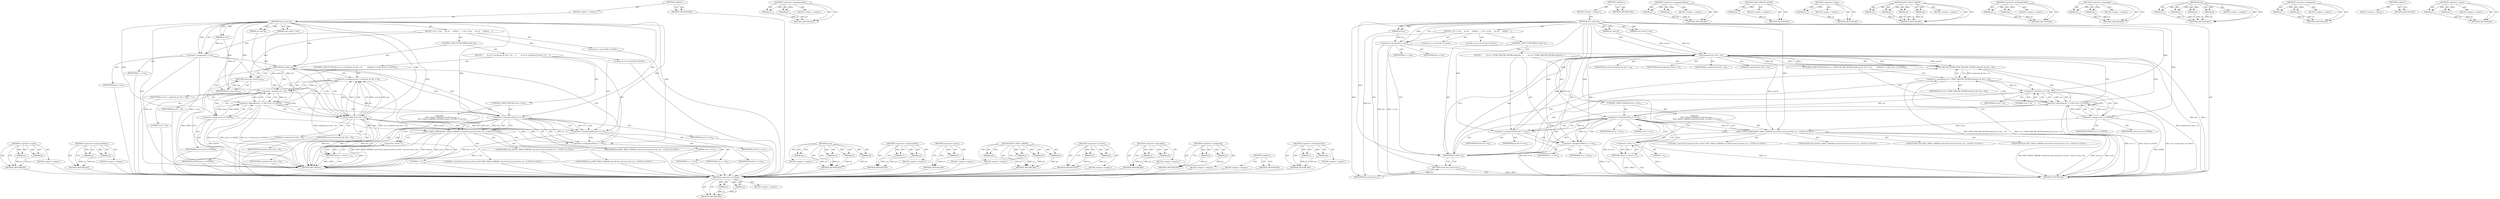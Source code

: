digraph "&lt;operator&gt;.equals" {
vulnerable_100 [label=<(METHOD,&lt;operator&gt;.equals)>];
vulnerable_101 [label=<(PARAM,p1)>];
vulnerable_102 [label=<(PARAM,p2)>];
vulnerable_103 [label=<(BLOCK,&lt;empty&gt;,&lt;empty&gt;)>];
vulnerable_104 [label=<(METHOD_RETURN,ANY)>];
vulnerable_126 [label=<(METHOD,&lt;operator&gt;.assignmentMinus)>];
vulnerable_127 [label=<(PARAM,p1)>];
vulnerable_128 [label=<(PARAM,p2)>];
vulnerable_129 [label=<(BLOCK,&lt;empty&gt;,&lt;empty&gt;)>];
vulnerable_130 [label=<(METHOD_RETURN,ANY)>];
vulnerable_6 [label=<(METHOD,&lt;global&gt;)<SUB>1</SUB>>];
vulnerable_7 [label=<(BLOCK,&lt;empty&gt;,&lt;empty&gt;)<SUB>1</SUB>>];
vulnerable_8 [label=<(METHOD,sock_send_all)<SUB>1</SUB>>];
vulnerable_9 [label=<(PARAM,int sock_fd)<SUB>1</SUB>>];
vulnerable_10 [label=<(PARAM,const uint8_t* buf)<SUB>1</SUB>>];
vulnerable_11 [label=<(PARAM,int len)<SUB>1</SUB>>];
vulnerable_12 [label=<(BLOCK,{
 int s = len;

     int ret;
     while(s)
  ...,{
 int s = len;

     int ret;
     while(s)
  ...)<SUB>2</SUB>>];
vulnerable_13 [label="<(LOCAL,int s: int)<SUB>3</SUB>>"];
vulnerable_14 [label=<(&lt;operator&gt;.assignment,s = len)<SUB>3</SUB>>];
vulnerable_15 [label=<(IDENTIFIER,s,s = len)<SUB>3</SUB>>];
vulnerable_16 [label=<(IDENTIFIER,len,s = len)<SUB>3</SUB>>];
vulnerable_17 [label="<(LOCAL,int ret: int)<SUB>5</SUB>>"];
vulnerable_18 [label=<(CONTROL_STRUCTURE,WHILE,while (s))<SUB>6</SUB>>];
vulnerable_19 [label=<(IDENTIFIER,s,while (s))<SUB>6</SUB>>];
vulnerable_20 [label=<(BLOCK,{
        do ret = send(sock_fd, buf, s, 0);
  ...,{
        do ret = send(sock_fd, buf, s, 0);
  ...)<SUB>7</SUB>>];
vulnerable_21 [label=<(CONTROL_STRUCTURE,DO,do ret = send(sock_fd, buf, s, 0);
         while(ret &lt; 0 &amp;&amp; errno == EINTR);)<SUB>8</SUB>>];
vulnerable_22 [label=<(&lt;operator&gt;.assignment,ret = send(sock_fd, buf, s, 0))<SUB>8</SUB>>];
vulnerable_23 [label=<(IDENTIFIER,ret,ret = send(sock_fd, buf, s, 0))<SUB>8</SUB>>];
vulnerable_24 [label=<(send,send(sock_fd, buf, s, 0))<SUB>8</SUB>>];
vulnerable_25 [label=<(IDENTIFIER,sock_fd,send(sock_fd, buf, s, 0))<SUB>8</SUB>>];
vulnerable_26 [label=<(IDENTIFIER,buf,send(sock_fd, buf, s, 0))<SUB>8</SUB>>];
vulnerable_27 [label=<(IDENTIFIER,s,send(sock_fd, buf, s, 0))<SUB>8</SUB>>];
vulnerable_28 [label=<(LITERAL,0,send(sock_fd, buf, s, 0))<SUB>8</SUB>>];
vulnerable_29 [label=<(&lt;operator&gt;.logicalAnd,ret &lt; 0 &amp;&amp; errno == EINTR)<SUB>9</SUB>>];
vulnerable_30 [label=<(&lt;operator&gt;.lessThan,ret &lt; 0)<SUB>9</SUB>>];
vulnerable_31 [label=<(IDENTIFIER,ret,ret &lt; 0)<SUB>9</SUB>>];
vulnerable_32 [label=<(LITERAL,0,ret &lt; 0)<SUB>9</SUB>>];
vulnerable_33 [label=<(&lt;operator&gt;.equals,errno == EINTR)<SUB>9</SUB>>];
vulnerable_34 [label=<(IDENTIFIER,errno,errno == EINTR)<SUB>9</SUB>>];
vulnerable_35 [label=<(IDENTIFIER,EINTR,errno == EINTR)<SUB>9</SUB>>];
vulnerable_36 [label=<(CONTROL_STRUCTURE,IF,if (ret &lt;= 0))<SUB>10</SUB>>];
vulnerable_37 [label=<(&lt;operator&gt;.lessEqualsThan,ret &lt;= 0)<SUB>10</SUB>>];
vulnerable_38 [label=<(IDENTIFIER,ret,ret &lt;= 0)<SUB>10</SUB>>];
vulnerable_39 [label=<(LITERAL,0,ret &lt;= 0)<SUB>10</SUB>>];
vulnerable_40 [label="<(BLOCK,{
            BTIF_TRACE_ERROR(&quot;sock fd:%d send...,{
            BTIF_TRACE_ERROR(&quot;sock fd:%d send...)<SUB>11</SUB>>"];
vulnerable_41 [label="<(BTIF_TRACE_ERROR,BTIF_TRACE_ERROR(&quot;sock fd:%d send errno:%d, ret...)<SUB>12</SUB>>"];
vulnerable_42 [label="<(LITERAL,&quot;sock fd:%d send errno:%d, ret:%d&quot;,BTIF_TRACE_ERROR(&quot;sock fd:%d send errno:%d, ret...)<SUB>12</SUB>>"];
vulnerable_43 [label="<(IDENTIFIER,sock_fd,BTIF_TRACE_ERROR(&quot;sock fd:%d send errno:%d, ret...)<SUB>12</SUB>>"];
vulnerable_44 [label="<(IDENTIFIER,errno,BTIF_TRACE_ERROR(&quot;sock fd:%d send errno:%d, ret...)<SUB>12</SUB>>"];
vulnerable_45 [label="<(IDENTIFIER,ret,BTIF_TRACE_ERROR(&quot;sock fd:%d send errno:%d, ret...)<SUB>12</SUB>>"];
vulnerable_46 [label=<(RETURN,return -1;,return -1;)<SUB>13</SUB>>];
vulnerable_47 [label=<(&lt;operator&gt;.minus,-1)<SUB>13</SUB>>];
vulnerable_48 [label=<(LITERAL,1,-1)<SUB>13</SUB>>];
vulnerable_49 [label=<(&lt;operator&gt;.assignmentPlus,buf += ret)<SUB>15</SUB>>];
vulnerable_50 [label=<(IDENTIFIER,buf,buf += ret)<SUB>15</SUB>>];
vulnerable_51 [label=<(IDENTIFIER,ret,buf += ret)<SUB>15</SUB>>];
vulnerable_52 [label=<(&lt;operator&gt;.assignmentMinus,s -= ret)<SUB>16</SUB>>];
vulnerable_53 [label=<(IDENTIFIER,s,s -= ret)<SUB>16</SUB>>];
vulnerable_54 [label=<(IDENTIFIER,ret,s -= ret)<SUB>16</SUB>>];
vulnerable_55 [label=<(RETURN,return len;,return len;)<SUB>18</SUB>>];
vulnerable_56 [label=<(IDENTIFIER,len,return len;)<SUB>18</SUB>>];
vulnerable_57 [label=<(METHOD_RETURN,int)<SUB>1</SUB>>];
vulnerable_59 [label=<(METHOD_RETURN,ANY)<SUB>1</SUB>>];
vulnerable_83 [label=<(METHOD,send)>];
vulnerable_84 [label=<(PARAM,p1)>];
vulnerable_85 [label=<(PARAM,p2)>];
vulnerable_86 [label=<(PARAM,p3)>];
vulnerable_87 [label=<(PARAM,p4)>];
vulnerable_88 [label=<(BLOCK,&lt;empty&gt;,&lt;empty&gt;)>];
vulnerable_89 [label=<(METHOD_RETURN,ANY)>];
vulnerable_121 [label=<(METHOD,&lt;operator&gt;.assignmentPlus)>];
vulnerable_122 [label=<(PARAM,p1)>];
vulnerable_123 [label=<(PARAM,p2)>];
vulnerable_124 [label=<(BLOCK,&lt;empty&gt;,&lt;empty&gt;)>];
vulnerable_125 [label=<(METHOD_RETURN,ANY)>];
vulnerable_117 [label=<(METHOD,&lt;operator&gt;.minus)>];
vulnerable_118 [label=<(PARAM,p1)>];
vulnerable_119 [label=<(BLOCK,&lt;empty&gt;,&lt;empty&gt;)>];
vulnerable_120 [label=<(METHOD_RETURN,ANY)>];
vulnerable_110 [label=<(METHOD,BTIF_TRACE_ERROR)>];
vulnerable_111 [label=<(PARAM,p1)>];
vulnerable_112 [label=<(PARAM,p2)>];
vulnerable_113 [label=<(PARAM,p3)>];
vulnerable_114 [label=<(PARAM,p4)>];
vulnerable_115 [label=<(BLOCK,&lt;empty&gt;,&lt;empty&gt;)>];
vulnerable_116 [label=<(METHOD_RETURN,ANY)>];
vulnerable_95 [label=<(METHOD,&lt;operator&gt;.lessThan)>];
vulnerable_96 [label=<(PARAM,p1)>];
vulnerable_97 [label=<(PARAM,p2)>];
vulnerable_98 [label=<(BLOCK,&lt;empty&gt;,&lt;empty&gt;)>];
vulnerable_99 [label=<(METHOD_RETURN,ANY)>];
vulnerable_90 [label=<(METHOD,&lt;operator&gt;.logicalAnd)>];
vulnerable_91 [label=<(PARAM,p1)>];
vulnerable_92 [label=<(PARAM,p2)>];
vulnerable_93 [label=<(BLOCK,&lt;empty&gt;,&lt;empty&gt;)>];
vulnerable_94 [label=<(METHOD_RETURN,ANY)>];
vulnerable_78 [label=<(METHOD,&lt;operator&gt;.assignment)>];
vulnerable_79 [label=<(PARAM,p1)>];
vulnerable_80 [label=<(PARAM,p2)>];
vulnerable_81 [label=<(BLOCK,&lt;empty&gt;,&lt;empty&gt;)>];
vulnerable_82 [label=<(METHOD_RETURN,ANY)>];
vulnerable_72 [label=<(METHOD,&lt;global&gt;)<SUB>1</SUB>>];
vulnerable_73 [label=<(BLOCK,&lt;empty&gt;,&lt;empty&gt;)>];
vulnerable_74 [label=<(METHOD_RETURN,ANY)>];
vulnerable_105 [label=<(METHOD,&lt;operator&gt;.lessEqualsThan)>];
vulnerable_106 [label=<(PARAM,p1)>];
vulnerable_107 [label=<(PARAM,p2)>];
vulnerable_108 [label=<(BLOCK,&lt;empty&gt;,&lt;empty&gt;)>];
vulnerable_109 [label=<(METHOD_RETURN,ANY)>];
fixed_100 [label=<(METHOD,&lt;operator&gt;.lessThan)>];
fixed_101 [label=<(PARAM,p1)>];
fixed_102 [label=<(PARAM,p2)>];
fixed_103 [label=<(BLOCK,&lt;empty&gt;,&lt;empty&gt;)>];
fixed_104 [label=<(METHOD_RETURN,ANY)>];
fixed_126 [label=<(METHOD,&lt;operator&gt;.assignmentPlus)>];
fixed_127 [label=<(PARAM,p1)>];
fixed_128 [label=<(PARAM,p2)>];
fixed_129 [label=<(BLOCK,&lt;empty&gt;,&lt;empty&gt;)>];
fixed_130 [label=<(METHOD_RETURN,ANY)>];
fixed_6 [label=<(METHOD,&lt;global&gt;)<SUB>1</SUB>>];
fixed_7 [label=<(BLOCK,&lt;empty&gt;,&lt;empty&gt;)<SUB>1</SUB>>];
fixed_8 [label=<(METHOD,sock_send_all)<SUB>1</SUB>>];
fixed_9 [label=<(PARAM,int sock_fd)<SUB>1</SUB>>];
fixed_10 [label=<(PARAM,const uint8_t* buf)<SUB>1</SUB>>];
fixed_11 [label=<(PARAM,int len)<SUB>1</SUB>>];
fixed_12 [label=<(BLOCK,{
 int s = len;

     int ret;
     while(s)
  ...,{
 int s = len;

     int ret;
     while(s)
  ...)<SUB>2</SUB>>];
fixed_13 [label="<(LOCAL,int s: int)<SUB>3</SUB>>"];
fixed_14 [label=<(&lt;operator&gt;.assignment,s = len)<SUB>3</SUB>>];
fixed_15 [label=<(IDENTIFIER,s,s = len)<SUB>3</SUB>>];
fixed_16 [label=<(IDENTIFIER,len,s = len)<SUB>3</SUB>>];
fixed_17 [label="<(LOCAL,int ret: int)<SUB>5</SUB>>"];
fixed_18 [label=<(CONTROL_STRUCTURE,WHILE,while (s))<SUB>6</SUB>>];
fixed_19 [label=<(IDENTIFIER,s,while (s))<SUB>6</SUB>>];
fixed_20 [label=<(BLOCK,{
        do ret = TEMP_FAILURE_RETRY(send(sock...,{
        do ret = TEMP_FAILURE_RETRY(send(sock...)<SUB>7</SUB>>];
fixed_21 [label=<(CONTROL_STRUCTURE,DO,do ret = TEMP_FAILURE_RETRY(send(sock_fd, buf, s, 0));
         while(ret &lt; 0 &amp;&amp; errno == EINTR);)<SUB>8</SUB>>];
fixed_22 [label=<(&lt;operator&gt;.assignment,ret = TEMP_FAILURE_RETRY(send(sock_fd, buf, s, 0)))<SUB>8</SUB>>];
fixed_23 [label=<(IDENTIFIER,ret,ret = TEMP_FAILURE_RETRY(send(sock_fd, buf, s, 0)))<SUB>8</SUB>>];
fixed_24 [label=<(TEMP_FAILURE_RETRY,TEMP_FAILURE_RETRY(send(sock_fd, buf, s, 0)))<SUB>8</SUB>>];
fixed_25 [label=<(send,send(sock_fd, buf, s, 0))<SUB>8</SUB>>];
fixed_26 [label=<(IDENTIFIER,sock_fd,send(sock_fd, buf, s, 0))<SUB>8</SUB>>];
fixed_27 [label=<(IDENTIFIER,buf,send(sock_fd, buf, s, 0))<SUB>8</SUB>>];
fixed_28 [label=<(IDENTIFIER,s,send(sock_fd, buf, s, 0))<SUB>8</SUB>>];
fixed_29 [label=<(LITERAL,0,send(sock_fd, buf, s, 0))<SUB>8</SUB>>];
fixed_30 [label=<(&lt;operator&gt;.logicalAnd,ret &lt; 0 &amp;&amp; errno == EINTR)<SUB>9</SUB>>];
fixed_31 [label=<(&lt;operator&gt;.lessThan,ret &lt; 0)<SUB>9</SUB>>];
fixed_32 [label=<(IDENTIFIER,ret,ret &lt; 0)<SUB>9</SUB>>];
fixed_33 [label=<(LITERAL,0,ret &lt; 0)<SUB>9</SUB>>];
fixed_34 [label=<(&lt;operator&gt;.equals,errno == EINTR)<SUB>9</SUB>>];
fixed_35 [label=<(IDENTIFIER,errno,errno == EINTR)<SUB>9</SUB>>];
fixed_36 [label=<(IDENTIFIER,EINTR,errno == EINTR)<SUB>9</SUB>>];
fixed_37 [label=<(CONTROL_STRUCTURE,IF,if (ret &lt;= 0))<SUB>10</SUB>>];
fixed_38 [label=<(&lt;operator&gt;.lessEqualsThan,ret &lt;= 0)<SUB>10</SUB>>];
fixed_39 [label=<(IDENTIFIER,ret,ret &lt;= 0)<SUB>10</SUB>>];
fixed_40 [label=<(LITERAL,0,ret &lt;= 0)<SUB>10</SUB>>];
fixed_41 [label="<(BLOCK,{
            BTIF_TRACE_ERROR(&quot;sock fd:%d send...,{
            BTIF_TRACE_ERROR(&quot;sock fd:%d send...)<SUB>11</SUB>>"];
fixed_42 [label="<(BTIF_TRACE_ERROR,BTIF_TRACE_ERROR(&quot;sock fd:%d send errno:%d, ret...)<SUB>12</SUB>>"];
fixed_43 [label="<(LITERAL,&quot;sock fd:%d send errno:%d, ret:%d&quot;,BTIF_TRACE_ERROR(&quot;sock fd:%d send errno:%d, ret...)<SUB>12</SUB>>"];
fixed_44 [label="<(IDENTIFIER,sock_fd,BTIF_TRACE_ERROR(&quot;sock fd:%d send errno:%d, ret...)<SUB>12</SUB>>"];
fixed_45 [label="<(IDENTIFIER,errno,BTIF_TRACE_ERROR(&quot;sock fd:%d send errno:%d, ret...)<SUB>12</SUB>>"];
fixed_46 [label="<(IDENTIFIER,ret,BTIF_TRACE_ERROR(&quot;sock fd:%d send errno:%d, ret...)<SUB>12</SUB>>"];
fixed_47 [label=<(RETURN,return -1;,return -1;)<SUB>13</SUB>>];
fixed_48 [label=<(&lt;operator&gt;.minus,-1)<SUB>13</SUB>>];
fixed_49 [label=<(LITERAL,1,-1)<SUB>13</SUB>>];
fixed_50 [label=<(&lt;operator&gt;.assignmentPlus,buf += ret)<SUB>15</SUB>>];
fixed_51 [label=<(IDENTIFIER,buf,buf += ret)<SUB>15</SUB>>];
fixed_52 [label=<(IDENTIFIER,ret,buf += ret)<SUB>15</SUB>>];
fixed_53 [label=<(&lt;operator&gt;.assignmentMinus,s -= ret)<SUB>16</SUB>>];
fixed_54 [label=<(IDENTIFIER,s,s -= ret)<SUB>16</SUB>>];
fixed_55 [label=<(IDENTIFIER,ret,s -= ret)<SUB>16</SUB>>];
fixed_56 [label=<(RETURN,return len;,return len;)<SUB>18</SUB>>];
fixed_57 [label=<(IDENTIFIER,len,return len;)<SUB>18</SUB>>];
fixed_58 [label=<(METHOD_RETURN,int)<SUB>1</SUB>>];
fixed_60 [label=<(METHOD_RETURN,ANY)<SUB>1</SUB>>];
fixed_131 [label=<(METHOD,&lt;operator&gt;.assignmentMinus)>];
fixed_132 [label=<(PARAM,p1)>];
fixed_133 [label=<(PARAM,p2)>];
fixed_134 [label=<(BLOCK,&lt;empty&gt;,&lt;empty&gt;)>];
fixed_135 [label=<(METHOD_RETURN,ANY)>];
fixed_84 [label=<(METHOD,TEMP_FAILURE_RETRY)>];
fixed_85 [label=<(PARAM,p1)>];
fixed_86 [label=<(BLOCK,&lt;empty&gt;,&lt;empty&gt;)>];
fixed_87 [label=<(METHOD_RETURN,ANY)>];
fixed_122 [label=<(METHOD,&lt;operator&gt;.minus)>];
fixed_123 [label=<(PARAM,p1)>];
fixed_124 [label=<(BLOCK,&lt;empty&gt;,&lt;empty&gt;)>];
fixed_125 [label=<(METHOD_RETURN,ANY)>];
fixed_115 [label=<(METHOD,BTIF_TRACE_ERROR)>];
fixed_116 [label=<(PARAM,p1)>];
fixed_117 [label=<(PARAM,p2)>];
fixed_118 [label=<(PARAM,p3)>];
fixed_119 [label=<(PARAM,p4)>];
fixed_120 [label=<(BLOCK,&lt;empty&gt;,&lt;empty&gt;)>];
fixed_121 [label=<(METHOD_RETURN,ANY)>];
fixed_110 [label=<(METHOD,&lt;operator&gt;.lessEqualsThan)>];
fixed_111 [label=<(PARAM,p1)>];
fixed_112 [label=<(PARAM,p2)>];
fixed_113 [label=<(BLOCK,&lt;empty&gt;,&lt;empty&gt;)>];
fixed_114 [label=<(METHOD_RETURN,ANY)>];
fixed_95 [label=<(METHOD,&lt;operator&gt;.logicalAnd)>];
fixed_96 [label=<(PARAM,p1)>];
fixed_97 [label=<(PARAM,p2)>];
fixed_98 [label=<(BLOCK,&lt;empty&gt;,&lt;empty&gt;)>];
fixed_99 [label=<(METHOD_RETURN,ANY)>];
fixed_88 [label=<(METHOD,send)>];
fixed_89 [label=<(PARAM,p1)>];
fixed_90 [label=<(PARAM,p2)>];
fixed_91 [label=<(PARAM,p3)>];
fixed_92 [label=<(PARAM,p4)>];
fixed_93 [label=<(BLOCK,&lt;empty&gt;,&lt;empty&gt;)>];
fixed_94 [label=<(METHOD_RETURN,ANY)>];
fixed_79 [label=<(METHOD,&lt;operator&gt;.assignment)>];
fixed_80 [label=<(PARAM,p1)>];
fixed_81 [label=<(PARAM,p2)>];
fixed_82 [label=<(BLOCK,&lt;empty&gt;,&lt;empty&gt;)>];
fixed_83 [label=<(METHOD_RETURN,ANY)>];
fixed_73 [label=<(METHOD,&lt;global&gt;)<SUB>1</SUB>>];
fixed_74 [label=<(BLOCK,&lt;empty&gt;,&lt;empty&gt;)>];
fixed_75 [label=<(METHOD_RETURN,ANY)>];
fixed_105 [label=<(METHOD,&lt;operator&gt;.equals)>];
fixed_106 [label=<(PARAM,p1)>];
fixed_107 [label=<(PARAM,p2)>];
fixed_108 [label=<(BLOCK,&lt;empty&gt;,&lt;empty&gt;)>];
fixed_109 [label=<(METHOD_RETURN,ANY)>];
vulnerable_100 -> vulnerable_101  [key=0, label="AST: "];
vulnerable_100 -> vulnerable_101  [key=1, label="DDG: "];
vulnerable_100 -> vulnerable_103  [key=0, label="AST: "];
vulnerable_100 -> vulnerable_102  [key=0, label="AST: "];
vulnerable_100 -> vulnerable_102  [key=1, label="DDG: "];
vulnerable_100 -> vulnerable_104  [key=0, label="AST: "];
vulnerable_100 -> vulnerable_104  [key=1, label="CFG: "];
vulnerable_101 -> vulnerable_104  [key=0, label="DDG: p1"];
vulnerable_102 -> vulnerable_104  [key=0, label="DDG: p2"];
vulnerable_103 -> fixed_100  [key=0];
vulnerable_104 -> fixed_100  [key=0];
vulnerable_126 -> vulnerable_127  [key=0, label="AST: "];
vulnerable_126 -> vulnerable_127  [key=1, label="DDG: "];
vulnerable_126 -> vulnerable_129  [key=0, label="AST: "];
vulnerable_126 -> vulnerable_128  [key=0, label="AST: "];
vulnerable_126 -> vulnerable_128  [key=1, label="DDG: "];
vulnerable_126 -> vulnerable_130  [key=0, label="AST: "];
vulnerable_126 -> vulnerable_130  [key=1, label="CFG: "];
vulnerable_127 -> vulnerable_130  [key=0, label="DDG: p1"];
vulnerable_128 -> vulnerable_130  [key=0, label="DDG: p2"];
vulnerable_129 -> fixed_100  [key=0];
vulnerable_130 -> fixed_100  [key=0];
vulnerable_6 -> vulnerable_7  [key=0, label="AST: "];
vulnerable_6 -> vulnerable_59  [key=0, label="AST: "];
vulnerable_6 -> vulnerable_59  [key=1, label="CFG: "];
vulnerable_7 -> vulnerable_8  [key=0, label="AST: "];
vulnerable_8 -> vulnerable_9  [key=0, label="AST: "];
vulnerable_8 -> vulnerable_9  [key=1, label="DDG: "];
vulnerable_8 -> vulnerable_10  [key=0, label="AST: "];
vulnerable_8 -> vulnerable_10  [key=1, label="DDG: "];
vulnerable_8 -> vulnerable_11  [key=0, label="AST: "];
vulnerable_8 -> vulnerable_11  [key=1, label="DDG: "];
vulnerable_8 -> vulnerable_12  [key=0, label="AST: "];
vulnerable_8 -> vulnerable_57  [key=0, label="AST: "];
vulnerable_8 -> vulnerable_14  [key=0, label="CFG: "];
vulnerable_8 -> vulnerable_14  [key=1, label="DDG: "];
vulnerable_8 -> vulnerable_19  [key=0, label="DDG: "];
vulnerable_8 -> vulnerable_56  [key=0, label="DDG: "];
vulnerable_8 -> vulnerable_49  [key=0, label="DDG: "];
vulnerable_8 -> vulnerable_52  [key=0, label="DDG: "];
vulnerable_8 -> vulnerable_37  [key=0, label="DDG: "];
vulnerable_8 -> vulnerable_24  [key=0, label="DDG: "];
vulnerable_8 -> vulnerable_30  [key=0, label="DDG: "];
vulnerable_8 -> vulnerable_33  [key=0, label="DDG: "];
vulnerable_8 -> vulnerable_41  [key=0, label="DDG: "];
vulnerable_8 -> vulnerable_47  [key=0, label="DDG: "];
vulnerable_9 -> vulnerable_24  [key=0, label="DDG: sock_fd"];
vulnerable_10 -> vulnerable_24  [key=0, label="DDG: buf"];
vulnerable_11 -> vulnerable_14  [key=0, label="DDG: len"];
vulnerable_11 -> vulnerable_56  [key=0, label="DDG: len"];
vulnerable_12 -> vulnerable_13  [key=0, label="AST: "];
vulnerable_12 -> vulnerable_14  [key=0, label="AST: "];
vulnerable_12 -> vulnerable_17  [key=0, label="AST: "];
vulnerable_12 -> vulnerable_18  [key=0, label="AST: "];
vulnerable_12 -> vulnerable_55  [key=0, label="AST: "];
vulnerable_13 -> fixed_100  [key=0];
vulnerable_14 -> vulnerable_15  [key=0, label="AST: "];
vulnerable_14 -> vulnerable_16  [key=0, label="AST: "];
vulnerable_14 -> vulnerable_19  [key=0, label="CFG: "];
vulnerable_14 -> vulnerable_57  [key=0, label="DDG: len"];
vulnerable_14 -> vulnerable_57  [key=1, label="DDG: s = len"];
vulnerable_14 -> vulnerable_24  [key=0, label="DDG: s"];
vulnerable_15 -> fixed_100  [key=0];
vulnerable_16 -> fixed_100  [key=0];
vulnerable_17 -> fixed_100  [key=0];
vulnerable_18 -> vulnerable_19  [key=0, label="AST: "];
vulnerable_18 -> vulnerable_20  [key=0, label="AST: "];
vulnerable_19 -> vulnerable_24  [key=0, label="CFG: "];
vulnerable_19 -> vulnerable_24  [key=1, label="CDG: "];
vulnerable_19 -> vulnerable_55  [key=0, label="CFG: "];
vulnerable_19 -> vulnerable_55  [key=1, label="CDG: "];
vulnerable_19 -> vulnerable_30  [key=0, label="CDG: "];
vulnerable_19 -> vulnerable_37  [key=0, label="CDG: "];
vulnerable_19 -> vulnerable_22  [key=0, label="CDG: "];
vulnerable_19 -> vulnerable_29  [key=0, label="CDG: "];
vulnerable_20 -> vulnerable_21  [key=0, label="AST: "];
vulnerable_20 -> vulnerable_36  [key=0, label="AST: "];
vulnerable_20 -> vulnerable_49  [key=0, label="AST: "];
vulnerable_20 -> vulnerable_52  [key=0, label="AST: "];
vulnerable_21 -> vulnerable_22  [key=0, label="AST: "];
vulnerable_21 -> vulnerable_29  [key=0, label="AST: "];
vulnerable_22 -> vulnerable_23  [key=0, label="AST: "];
vulnerable_22 -> vulnerable_24  [key=0, label="AST: "];
vulnerable_22 -> vulnerable_30  [key=0, label="CFG: "];
vulnerable_22 -> vulnerable_30  [key=1, label="DDG: ret"];
vulnerable_22 -> vulnerable_57  [key=0, label="DDG: send(sock_fd, buf, s, 0)"];
vulnerable_22 -> vulnerable_57  [key=1, label="DDG: ret = send(sock_fd, buf, s, 0)"];
vulnerable_23 -> fixed_100  [key=0];
vulnerable_24 -> vulnerable_25  [key=0, label="AST: "];
vulnerable_24 -> vulnerable_26  [key=0, label="AST: "];
vulnerable_24 -> vulnerable_27  [key=0, label="AST: "];
vulnerable_24 -> vulnerable_28  [key=0, label="AST: "];
vulnerable_24 -> vulnerable_22  [key=0, label="CFG: "];
vulnerable_24 -> vulnerable_22  [key=1, label="DDG: sock_fd"];
vulnerable_24 -> vulnerable_22  [key=2, label="DDG: buf"];
vulnerable_24 -> vulnerable_22  [key=3, label="DDG: s"];
vulnerable_24 -> vulnerable_22  [key=4, label="DDG: 0"];
vulnerable_24 -> vulnerable_57  [key=0, label="DDG: buf"];
vulnerable_24 -> vulnerable_57  [key=1, label="DDG: s"];
vulnerable_24 -> vulnerable_49  [key=0, label="DDG: buf"];
vulnerable_24 -> vulnerable_52  [key=0, label="DDG: s"];
vulnerable_24 -> vulnerable_41  [key=0, label="DDG: sock_fd"];
vulnerable_25 -> fixed_100  [key=0];
vulnerable_26 -> fixed_100  [key=0];
vulnerable_27 -> fixed_100  [key=0];
vulnerable_28 -> fixed_100  [key=0];
vulnerable_29 -> vulnerable_30  [key=0, label="AST: "];
vulnerable_29 -> vulnerable_30  [key=1, label="CDG: "];
vulnerable_29 -> vulnerable_33  [key=0, label="AST: "];
vulnerable_29 -> vulnerable_24  [key=0, label="CFG: "];
vulnerable_29 -> vulnerable_24  [key=1, label="CDG: "];
vulnerable_29 -> vulnerable_37  [key=0, label="CFG: "];
vulnerable_29 -> vulnerable_57  [key=0, label="DDG: ret &lt; 0"];
vulnerable_29 -> vulnerable_57  [key=1, label="DDG: errno == EINTR"];
vulnerable_29 -> vulnerable_57  [key=2, label="DDG: ret &lt; 0 &amp;&amp; errno == EINTR"];
vulnerable_29 -> vulnerable_22  [key=0, label="CDG: "];
vulnerable_29 -> vulnerable_29  [key=0, label="CDG: "];
vulnerable_30 -> vulnerable_31  [key=0, label="AST: "];
vulnerable_30 -> vulnerable_32  [key=0, label="AST: "];
vulnerable_30 -> vulnerable_29  [key=0, label="CFG: "];
vulnerable_30 -> vulnerable_29  [key=1, label="DDG: ret"];
vulnerable_30 -> vulnerable_29  [key=2, label="DDG: 0"];
vulnerable_30 -> vulnerable_33  [key=0, label="CFG: "];
vulnerable_30 -> vulnerable_33  [key=1, label="CDG: "];
vulnerable_30 -> vulnerable_37  [key=0, label="DDG: ret"];
vulnerable_31 -> fixed_100  [key=0];
vulnerable_32 -> fixed_100  [key=0];
vulnerable_33 -> vulnerable_34  [key=0, label="AST: "];
vulnerable_33 -> vulnerable_35  [key=0, label="AST: "];
vulnerable_33 -> vulnerable_29  [key=0, label="CFG: "];
vulnerable_33 -> vulnerable_29  [key=1, label="DDG: errno"];
vulnerable_33 -> vulnerable_29  [key=2, label="DDG: EINTR"];
vulnerable_33 -> vulnerable_57  [key=0, label="DDG: EINTR"];
vulnerable_33 -> vulnerable_41  [key=0, label="DDG: errno"];
vulnerable_34 -> fixed_100  [key=0];
vulnerable_35 -> fixed_100  [key=0];
vulnerable_36 -> vulnerable_37  [key=0, label="AST: "];
vulnerable_36 -> vulnerable_40  [key=0, label="AST: "];
vulnerable_37 -> vulnerable_38  [key=0, label="AST: "];
vulnerable_37 -> vulnerable_39  [key=0, label="AST: "];
vulnerable_37 -> vulnerable_41  [key=0, label="CFG: "];
vulnerable_37 -> vulnerable_41  [key=1, label="DDG: ret"];
vulnerable_37 -> vulnerable_41  [key=2, label="CDG: "];
vulnerable_37 -> vulnerable_49  [key=0, label="CFG: "];
vulnerable_37 -> vulnerable_49  [key=1, label="DDG: ret"];
vulnerable_37 -> vulnerable_49  [key=2, label="CDG: "];
vulnerable_37 -> vulnerable_57  [key=0, label="DDG: ret &lt;= 0"];
vulnerable_37 -> vulnerable_52  [key=0, label="DDG: ret"];
vulnerable_37 -> vulnerable_52  [key=1, label="CDG: "];
vulnerable_37 -> vulnerable_47  [key=0, label="CDG: "];
vulnerable_37 -> vulnerable_19  [key=0, label="CDG: "];
vulnerable_37 -> vulnerable_46  [key=0, label="CDG: "];
vulnerable_38 -> fixed_100  [key=0];
vulnerable_39 -> fixed_100  [key=0];
vulnerable_40 -> vulnerable_41  [key=0, label="AST: "];
vulnerable_40 -> vulnerable_46  [key=0, label="AST: "];
vulnerable_41 -> vulnerable_42  [key=0, label="AST: "];
vulnerable_41 -> vulnerable_43  [key=0, label="AST: "];
vulnerable_41 -> vulnerable_44  [key=0, label="AST: "];
vulnerable_41 -> vulnerable_45  [key=0, label="AST: "];
vulnerable_41 -> vulnerable_47  [key=0, label="CFG: "];
vulnerable_41 -> vulnerable_57  [key=0, label="DDG: sock_fd"];
vulnerable_41 -> vulnerable_57  [key=1, label="DDG: errno"];
vulnerable_41 -> vulnerable_57  [key=2, label="DDG: ret"];
vulnerable_41 -> vulnerable_57  [key=3, label="DDG: BTIF_TRACE_ERROR(&quot;sock fd:%d send errno:%d, ret:%d&quot;, sock_fd, errno, ret)"];
vulnerable_42 -> fixed_100  [key=0];
vulnerable_43 -> fixed_100  [key=0];
vulnerable_44 -> fixed_100  [key=0];
vulnerable_45 -> fixed_100  [key=0];
vulnerable_46 -> vulnerable_47  [key=0, label="AST: "];
vulnerable_46 -> vulnerable_57  [key=0, label="CFG: "];
vulnerable_46 -> vulnerable_57  [key=1, label="DDG: &lt;RET&gt;"];
vulnerable_47 -> vulnerable_48  [key=0, label="AST: "];
vulnerable_47 -> vulnerable_46  [key=0, label="CFG: "];
vulnerable_47 -> vulnerable_46  [key=1, label="DDG: -1"];
vulnerable_47 -> vulnerable_57  [key=0, label="DDG: -1"];
vulnerable_48 -> fixed_100  [key=0];
vulnerable_49 -> vulnerable_50  [key=0, label="AST: "];
vulnerable_49 -> vulnerable_51  [key=0, label="AST: "];
vulnerable_49 -> vulnerable_52  [key=0, label="CFG: "];
vulnerable_49 -> vulnerable_57  [key=0, label="DDG: buf += ret"];
vulnerable_49 -> vulnerable_24  [key=0, label="DDG: buf"];
vulnerable_50 -> fixed_100  [key=0];
vulnerable_51 -> fixed_100  [key=0];
vulnerable_52 -> vulnerable_53  [key=0, label="AST: "];
vulnerable_52 -> vulnerable_54  [key=0, label="AST: "];
vulnerable_52 -> vulnerable_19  [key=0, label="CFG: "];
vulnerable_52 -> vulnerable_57  [key=0, label="DDG: s -= ret"];
vulnerable_52 -> vulnerable_24  [key=0, label="DDG: s"];
vulnerable_53 -> fixed_100  [key=0];
vulnerable_54 -> fixed_100  [key=0];
vulnerable_55 -> vulnerable_56  [key=0, label="AST: "];
vulnerable_55 -> vulnerable_57  [key=0, label="CFG: "];
vulnerable_55 -> vulnerable_57  [key=1, label="DDG: &lt;RET&gt;"];
vulnerable_56 -> vulnerable_55  [key=0, label="DDG: len"];
vulnerable_57 -> fixed_100  [key=0];
vulnerable_59 -> fixed_100  [key=0];
vulnerable_83 -> vulnerable_84  [key=0, label="AST: "];
vulnerable_83 -> vulnerable_84  [key=1, label="DDG: "];
vulnerable_83 -> vulnerable_88  [key=0, label="AST: "];
vulnerable_83 -> vulnerable_85  [key=0, label="AST: "];
vulnerable_83 -> vulnerable_85  [key=1, label="DDG: "];
vulnerable_83 -> vulnerable_89  [key=0, label="AST: "];
vulnerable_83 -> vulnerable_89  [key=1, label="CFG: "];
vulnerable_83 -> vulnerable_86  [key=0, label="AST: "];
vulnerable_83 -> vulnerable_86  [key=1, label="DDG: "];
vulnerable_83 -> vulnerable_87  [key=0, label="AST: "];
vulnerable_83 -> vulnerable_87  [key=1, label="DDG: "];
vulnerable_84 -> vulnerable_89  [key=0, label="DDG: p1"];
vulnerable_85 -> vulnerable_89  [key=0, label="DDG: p2"];
vulnerable_86 -> vulnerable_89  [key=0, label="DDG: p3"];
vulnerable_87 -> vulnerable_89  [key=0, label="DDG: p4"];
vulnerable_88 -> fixed_100  [key=0];
vulnerable_89 -> fixed_100  [key=0];
vulnerable_121 -> vulnerable_122  [key=0, label="AST: "];
vulnerable_121 -> vulnerable_122  [key=1, label="DDG: "];
vulnerable_121 -> vulnerable_124  [key=0, label="AST: "];
vulnerable_121 -> vulnerable_123  [key=0, label="AST: "];
vulnerable_121 -> vulnerable_123  [key=1, label="DDG: "];
vulnerable_121 -> vulnerable_125  [key=0, label="AST: "];
vulnerable_121 -> vulnerable_125  [key=1, label="CFG: "];
vulnerable_122 -> vulnerable_125  [key=0, label="DDG: p1"];
vulnerable_123 -> vulnerable_125  [key=0, label="DDG: p2"];
vulnerable_124 -> fixed_100  [key=0];
vulnerable_125 -> fixed_100  [key=0];
vulnerable_117 -> vulnerable_118  [key=0, label="AST: "];
vulnerable_117 -> vulnerable_118  [key=1, label="DDG: "];
vulnerable_117 -> vulnerable_119  [key=0, label="AST: "];
vulnerable_117 -> vulnerable_120  [key=0, label="AST: "];
vulnerable_117 -> vulnerable_120  [key=1, label="CFG: "];
vulnerable_118 -> vulnerable_120  [key=0, label="DDG: p1"];
vulnerable_119 -> fixed_100  [key=0];
vulnerable_120 -> fixed_100  [key=0];
vulnerable_110 -> vulnerable_111  [key=0, label="AST: "];
vulnerable_110 -> vulnerable_111  [key=1, label="DDG: "];
vulnerable_110 -> vulnerable_115  [key=0, label="AST: "];
vulnerable_110 -> vulnerable_112  [key=0, label="AST: "];
vulnerable_110 -> vulnerable_112  [key=1, label="DDG: "];
vulnerable_110 -> vulnerable_116  [key=0, label="AST: "];
vulnerable_110 -> vulnerable_116  [key=1, label="CFG: "];
vulnerable_110 -> vulnerable_113  [key=0, label="AST: "];
vulnerable_110 -> vulnerable_113  [key=1, label="DDG: "];
vulnerable_110 -> vulnerable_114  [key=0, label="AST: "];
vulnerable_110 -> vulnerable_114  [key=1, label="DDG: "];
vulnerable_111 -> vulnerable_116  [key=0, label="DDG: p1"];
vulnerable_112 -> vulnerable_116  [key=0, label="DDG: p2"];
vulnerable_113 -> vulnerable_116  [key=0, label="DDG: p3"];
vulnerable_114 -> vulnerable_116  [key=0, label="DDG: p4"];
vulnerable_115 -> fixed_100  [key=0];
vulnerable_116 -> fixed_100  [key=0];
vulnerable_95 -> vulnerable_96  [key=0, label="AST: "];
vulnerable_95 -> vulnerable_96  [key=1, label="DDG: "];
vulnerable_95 -> vulnerable_98  [key=0, label="AST: "];
vulnerable_95 -> vulnerable_97  [key=0, label="AST: "];
vulnerable_95 -> vulnerable_97  [key=1, label="DDG: "];
vulnerable_95 -> vulnerable_99  [key=0, label="AST: "];
vulnerable_95 -> vulnerable_99  [key=1, label="CFG: "];
vulnerable_96 -> vulnerable_99  [key=0, label="DDG: p1"];
vulnerable_97 -> vulnerable_99  [key=0, label="DDG: p2"];
vulnerable_98 -> fixed_100  [key=0];
vulnerable_99 -> fixed_100  [key=0];
vulnerable_90 -> vulnerable_91  [key=0, label="AST: "];
vulnerable_90 -> vulnerable_91  [key=1, label="DDG: "];
vulnerable_90 -> vulnerable_93  [key=0, label="AST: "];
vulnerable_90 -> vulnerable_92  [key=0, label="AST: "];
vulnerable_90 -> vulnerable_92  [key=1, label="DDG: "];
vulnerable_90 -> vulnerable_94  [key=0, label="AST: "];
vulnerable_90 -> vulnerable_94  [key=1, label="CFG: "];
vulnerable_91 -> vulnerable_94  [key=0, label="DDG: p1"];
vulnerable_92 -> vulnerable_94  [key=0, label="DDG: p2"];
vulnerable_93 -> fixed_100  [key=0];
vulnerable_94 -> fixed_100  [key=0];
vulnerable_78 -> vulnerable_79  [key=0, label="AST: "];
vulnerable_78 -> vulnerable_79  [key=1, label="DDG: "];
vulnerable_78 -> vulnerable_81  [key=0, label="AST: "];
vulnerable_78 -> vulnerable_80  [key=0, label="AST: "];
vulnerable_78 -> vulnerable_80  [key=1, label="DDG: "];
vulnerable_78 -> vulnerable_82  [key=0, label="AST: "];
vulnerable_78 -> vulnerable_82  [key=1, label="CFG: "];
vulnerable_79 -> vulnerable_82  [key=0, label="DDG: p1"];
vulnerable_80 -> vulnerable_82  [key=0, label="DDG: p2"];
vulnerable_81 -> fixed_100  [key=0];
vulnerable_82 -> fixed_100  [key=0];
vulnerable_72 -> vulnerable_73  [key=0, label="AST: "];
vulnerable_72 -> vulnerable_74  [key=0, label="AST: "];
vulnerable_72 -> vulnerable_74  [key=1, label="CFG: "];
vulnerable_73 -> fixed_100  [key=0];
vulnerable_74 -> fixed_100  [key=0];
vulnerable_105 -> vulnerable_106  [key=0, label="AST: "];
vulnerable_105 -> vulnerable_106  [key=1, label="DDG: "];
vulnerable_105 -> vulnerable_108  [key=0, label="AST: "];
vulnerable_105 -> vulnerable_107  [key=0, label="AST: "];
vulnerable_105 -> vulnerable_107  [key=1, label="DDG: "];
vulnerable_105 -> vulnerable_109  [key=0, label="AST: "];
vulnerable_105 -> vulnerable_109  [key=1, label="CFG: "];
vulnerable_106 -> vulnerable_109  [key=0, label="DDG: p1"];
vulnerable_107 -> vulnerable_109  [key=0, label="DDG: p2"];
vulnerable_108 -> fixed_100  [key=0];
vulnerable_109 -> fixed_100  [key=0];
fixed_100 -> fixed_101  [key=0, label="AST: "];
fixed_100 -> fixed_101  [key=1, label="DDG: "];
fixed_100 -> fixed_103  [key=0, label="AST: "];
fixed_100 -> fixed_102  [key=0, label="AST: "];
fixed_100 -> fixed_102  [key=1, label="DDG: "];
fixed_100 -> fixed_104  [key=0, label="AST: "];
fixed_100 -> fixed_104  [key=1, label="CFG: "];
fixed_101 -> fixed_104  [key=0, label="DDG: p1"];
fixed_102 -> fixed_104  [key=0, label="DDG: p2"];
fixed_126 -> fixed_127  [key=0, label="AST: "];
fixed_126 -> fixed_127  [key=1, label="DDG: "];
fixed_126 -> fixed_129  [key=0, label="AST: "];
fixed_126 -> fixed_128  [key=0, label="AST: "];
fixed_126 -> fixed_128  [key=1, label="DDG: "];
fixed_126 -> fixed_130  [key=0, label="AST: "];
fixed_126 -> fixed_130  [key=1, label="CFG: "];
fixed_127 -> fixed_130  [key=0, label="DDG: p1"];
fixed_128 -> fixed_130  [key=0, label="DDG: p2"];
fixed_6 -> fixed_7  [key=0, label="AST: "];
fixed_6 -> fixed_60  [key=0, label="AST: "];
fixed_6 -> fixed_60  [key=1, label="CFG: "];
fixed_7 -> fixed_8  [key=0, label="AST: "];
fixed_8 -> fixed_9  [key=0, label="AST: "];
fixed_8 -> fixed_9  [key=1, label="DDG: "];
fixed_8 -> fixed_10  [key=0, label="AST: "];
fixed_8 -> fixed_10  [key=1, label="DDG: "];
fixed_8 -> fixed_11  [key=0, label="AST: "];
fixed_8 -> fixed_11  [key=1, label="DDG: "];
fixed_8 -> fixed_12  [key=0, label="AST: "];
fixed_8 -> fixed_58  [key=0, label="AST: "];
fixed_8 -> fixed_14  [key=0, label="CFG: "];
fixed_8 -> fixed_14  [key=1, label="DDG: "];
fixed_8 -> fixed_19  [key=0, label="DDG: "];
fixed_8 -> fixed_57  [key=0, label="DDG: "];
fixed_8 -> fixed_50  [key=0, label="DDG: "];
fixed_8 -> fixed_53  [key=0, label="DDG: "];
fixed_8 -> fixed_38  [key=0, label="DDG: "];
fixed_8 -> fixed_31  [key=0, label="DDG: "];
fixed_8 -> fixed_34  [key=0, label="DDG: "];
fixed_8 -> fixed_42  [key=0, label="DDG: "];
fixed_8 -> fixed_25  [key=0, label="DDG: "];
fixed_8 -> fixed_48  [key=0, label="DDG: "];
fixed_9 -> fixed_25  [key=0, label="DDG: sock_fd"];
fixed_10 -> fixed_25  [key=0, label="DDG: buf"];
fixed_11 -> fixed_14  [key=0, label="DDG: len"];
fixed_11 -> fixed_57  [key=0, label="DDG: len"];
fixed_12 -> fixed_13  [key=0, label="AST: "];
fixed_12 -> fixed_14  [key=0, label="AST: "];
fixed_12 -> fixed_17  [key=0, label="AST: "];
fixed_12 -> fixed_18  [key=0, label="AST: "];
fixed_12 -> fixed_56  [key=0, label="AST: "];
fixed_14 -> fixed_15  [key=0, label="AST: "];
fixed_14 -> fixed_16  [key=0, label="AST: "];
fixed_14 -> fixed_19  [key=0, label="CFG: "];
fixed_14 -> fixed_58  [key=0, label="DDG: len"];
fixed_14 -> fixed_58  [key=1, label="DDG: s = len"];
fixed_14 -> fixed_25  [key=0, label="DDG: s"];
fixed_18 -> fixed_19  [key=0, label="AST: "];
fixed_18 -> fixed_20  [key=0, label="AST: "];
fixed_19 -> fixed_25  [key=0, label="CFG: "];
fixed_19 -> fixed_25  [key=1, label="CDG: "];
fixed_19 -> fixed_56  [key=0, label="CFG: "];
fixed_19 -> fixed_56  [key=1, label="CDG: "];
fixed_19 -> fixed_24  [key=0, label="CDG: "];
fixed_19 -> fixed_30  [key=0, label="CDG: "];
fixed_19 -> fixed_38  [key=0, label="CDG: "];
fixed_19 -> fixed_22  [key=0, label="CDG: "];
fixed_19 -> fixed_31  [key=0, label="CDG: "];
fixed_20 -> fixed_21  [key=0, label="AST: "];
fixed_20 -> fixed_37  [key=0, label="AST: "];
fixed_20 -> fixed_50  [key=0, label="AST: "];
fixed_20 -> fixed_53  [key=0, label="AST: "];
fixed_21 -> fixed_22  [key=0, label="AST: "];
fixed_21 -> fixed_30  [key=0, label="AST: "];
fixed_22 -> fixed_23  [key=0, label="AST: "];
fixed_22 -> fixed_24  [key=0, label="AST: "];
fixed_22 -> fixed_31  [key=0, label="CFG: "];
fixed_22 -> fixed_31  [key=1, label="DDG: ret"];
fixed_22 -> fixed_58  [key=0, label="DDG: TEMP_FAILURE_RETRY(send(sock_fd, buf, s, 0))"];
fixed_22 -> fixed_58  [key=1, label="DDG: ret = TEMP_FAILURE_RETRY(send(sock_fd, buf, s, 0))"];
fixed_24 -> fixed_25  [key=0, label="AST: "];
fixed_24 -> fixed_22  [key=0, label="CFG: "];
fixed_24 -> fixed_22  [key=1, label="DDG: send(sock_fd, buf, s, 0)"];
fixed_24 -> fixed_58  [key=0, label="DDG: send(sock_fd, buf, s, 0)"];
fixed_25 -> fixed_26  [key=0, label="AST: "];
fixed_25 -> fixed_27  [key=0, label="AST: "];
fixed_25 -> fixed_28  [key=0, label="AST: "];
fixed_25 -> fixed_29  [key=0, label="AST: "];
fixed_25 -> fixed_24  [key=0, label="CFG: "];
fixed_25 -> fixed_24  [key=1, label="DDG: sock_fd"];
fixed_25 -> fixed_24  [key=2, label="DDG: buf"];
fixed_25 -> fixed_24  [key=3, label="DDG: s"];
fixed_25 -> fixed_24  [key=4, label="DDG: 0"];
fixed_25 -> fixed_58  [key=0, label="DDG: buf"];
fixed_25 -> fixed_58  [key=1, label="DDG: s"];
fixed_25 -> fixed_50  [key=0, label="DDG: buf"];
fixed_25 -> fixed_53  [key=0, label="DDG: s"];
fixed_25 -> fixed_42  [key=0, label="DDG: sock_fd"];
fixed_30 -> fixed_31  [key=0, label="AST: "];
fixed_30 -> fixed_31  [key=1, label="CDG: "];
fixed_30 -> fixed_34  [key=0, label="AST: "];
fixed_30 -> fixed_25  [key=0, label="CFG: "];
fixed_30 -> fixed_25  [key=1, label="CDG: "];
fixed_30 -> fixed_38  [key=0, label="CFG: "];
fixed_30 -> fixed_58  [key=0, label="DDG: ret &lt; 0"];
fixed_30 -> fixed_58  [key=1, label="DDG: errno == EINTR"];
fixed_30 -> fixed_58  [key=2, label="DDG: ret &lt; 0 &amp;&amp; errno == EINTR"];
fixed_30 -> fixed_24  [key=0, label="CDG: "];
fixed_30 -> fixed_30  [key=0, label="CDG: "];
fixed_30 -> fixed_22  [key=0, label="CDG: "];
fixed_31 -> fixed_32  [key=0, label="AST: "];
fixed_31 -> fixed_33  [key=0, label="AST: "];
fixed_31 -> fixed_30  [key=0, label="CFG: "];
fixed_31 -> fixed_30  [key=1, label="DDG: ret"];
fixed_31 -> fixed_30  [key=2, label="DDG: 0"];
fixed_31 -> fixed_34  [key=0, label="CFG: "];
fixed_31 -> fixed_34  [key=1, label="CDG: "];
fixed_31 -> fixed_38  [key=0, label="DDG: ret"];
fixed_34 -> fixed_35  [key=0, label="AST: "];
fixed_34 -> fixed_36  [key=0, label="AST: "];
fixed_34 -> fixed_30  [key=0, label="CFG: "];
fixed_34 -> fixed_30  [key=1, label="DDG: errno"];
fixed_34 -> fixed_30  [key=2, label="DDG: EINTR"];
fixed_34 -> fixed_58  [key=0, label="DDG: EINTR"];
fixed_34 -> fixed_42  [key=0, label="DDG: errno"];
fixed_37 -> fixed_38  [key=0, label="AST: "];
fixed_37 -> fixed_41  [key=0, label="AST: "];
fixed_38 -> fixed_39  [key=0, label="AST: "];
fixed_38 -> fixed_40  [key=0, label="AST: "];
fixed_38 -> fixed_42  [key=0, label="CFG: "];
fixed_38 -> fixed_42  [key=1, label="DDG: ret"];
fixed_38 -> fixed_42  [key=2, label="CDG: "];
fixed_38 -> fixed_50  [key=0, label="CFG: "];
fixed_38 -> fixed_50  [key=1, label="DDG: ret"];
fixed_38 -> fixed_50  [key=2, label="CDG: "];
fixed_38 -> fixed_58  [key=0, label="DDG: ret &lt;= 0"];
fixed_38 -> fixed_53  [key=0, label="DDG: ret"];
fixed_38 -> fixed_53  [key=1, label="CDG: "];
fixed_38 -> fixed_47  [key=0, label="CDG: "];
fixed_38 -> fixed_48  [key=0, label="CDG: "];
fixed_38 -> fixed_19  [key=0, label="CDG: "];
fixed_41 -> fixed_42  [key=0, label="AST: "];
fixed_41 -> fixed_47  [key=0, label="AST: "];
fixed_42 -> fixed_43  [key=0, label="AST: "];
fixed_42 -> fixed_44  [key=0, label="AST: "];
fixed_42 -> fixed_45  [key=0, label="AST: "];
fixed_42 -> fixed_46  [key=0, label="AST: "];
fixed_42 -> fixed_48  [key=0, label="CFG: "];
fixed_42 -> fixed_58  [key=0, label="DDG: sock_fd"];
fixed_42 -> fixed_58  [key=1, label="DDG: errno"];
fixed_42 -> fixed_58  [key=2, label="DDG: ret"];
fixed_42 -> fixed_58  [key=3, label="DDG: BTIF_TRACE_ERROR(&quot;sock fd:%d send errno:%d, ret:%d&quot;, sock_fd, errno, ret)"];
fixed_47 -> fixed_48  [key=0, label="AST: "];
fixed_47 -> fixed_58  [key=0, label="CFG: "];
fixed_47 -> fixed_58  [key=1, label="DDG: &lt;RET&gt;"];
fixed_48 -> fixed_49  [key=0, label="AST: "];
fixed_48 -> fixed_47  [key=0, label="CFG: "];
fixed_48 -> fixed_47  [key=1, label="DDG: -1"];
fixed_48 -> fixed_58  [key=0, label="DDG: -1"];
fixed_50 -> fixed_51  [key=0, label="AST: "];
fixed_50 -> fixed_52  [key=0, label="AST: "];
fixed_50 -> fixed_53  [key=0, label="CFG: "];
fixed_50 -> fixed_58  [key=0, label="DDG: buf += ret"];
fixed_50 -> fixed_25  [key=0, label="DDG: buf"];
fixed_53 -> fixed_54  [key=0, label="AST: "];
fixed_53 -> fixed_55  [key=0, label="AST: "];
fixed_53 -> fixed_19  [key=0, label="CFG: "];
fixed_53 -> fixed_58  [key=0, label="DDG: s -= ret"];
fixed_53 -> fixed_25  [key=0, label="DDG: s"];
fixed_56 -> fixed_57  [key=0, label="AST: "];
fixed_56 -> fixed_58  [key=0, label="CFG: "];
fixed_56 -> fixed_58  [key=1, label="DDG: &lt;RET&gt;"];
fixed_57 -> fixed_56  [key=0, label="DDG: len"];
fixed_131 -> fixed_132  [key=0, label="AST: "];
fixed_131 -> fixed_132  [key=1, label="DDG: "];
fixed_131 -> fixed_134  [key=0, label="AST: "];
fixed_131 -> fixed_133  [key=0, label="AST: "];
fixed_131 -> fixed_133  [key=1, label="DDG: "];
fixed_131 -> fixed_135  [key=0, label="AST: "];
fixed_131 -> fixed_135  [key=1, label="CFG: "];
fixed_132 -> fixed_135  [key=0, label="DDG: p1"];
fixed_133 -> fixed_135  [key=0, label="DDG: p2"];
fixed_84 -> fixed_85  [key=0, label="AST: "];
fixed_84 -> fixed_85  [key=1, label="DDG: "];
fixed_84 -> fixed_86  [key=0, label="AST: "];
fixed_84 -> fixed_87  [key=0, label="AST: "];
fixed_84 -> fixed_87  [key=1, label="CFG: "];
fixed_85 -> fixed_87  [key=0, label="DDG: p1"];
fixed_122 -> fixed_123  [key=0, label="AST: "];
fixed_122 -> fixed_123  [key=1, label="DDG: "];
fixed_122 -> fixed_124  [key=0, label="AST: "];
fixed_122 -> fixed_125  [key=0, label="AST: "];
fixed_122 -> fixed_125  [key=1, label="CFG: "];
fixed_123 -> fixed_125  [key=0, label="DDG: p1"];
fixed_115 -> fixed_116  [key=0, label="AST: "];
fixed_115 -> fixed_116  [key=1, label="DDG: "];
fixed_115 -> fixed_120  [key=0, label="AST: "];
fixed_115 -> fixed_117  [key=0, label="AST: "];
fixed_115 -> fixed_117  [key=1, label="DDG: "];
fixed_115 -> fixed_121  [key=0, label="AST: "];
fixed_115 -> fixed_121  [key=1, label="CFG: "];
fixed_115 -> fixed_118  [key=0, label="AST: "];
fixed_115 -> fixed_118  [key=1, label="DDG: "];
fixed_115 -> fixed_119  [key=0, label="AST: "];
fixed_115 -> fixed_119  [key=1, label="DDG: "];
fixed_116 -> fixed_121  [key=0, label="DDG: p1"];
fixed_117 -> fixed_121  [key=0, label="DDG: p2"];
fixed_118 -> fixed_121  [key=0, label="DDG: p3"];
fixed_119 -> fixed_121  [key=0, label="DDG: p4"];
fixed_110 -> fixed_111  [key=0, label="AST: "];
fixed_110 -> fixed_111  [key=1, label="DDG: "];
fixed_110 -> fixed_113  [key=0, label="AST: "];
fixed_110 -> fixed_112  [key=0, label="AST: "];
fixed_110 -> fixed_112  [key=1, label="DDG: "];
fixed_110 -> fixed_114  [key=0, label="AST: "];
fixed_110 -> fixed_114  [key=1, label="CFG: "];
fixed_111 -> fixed_114  [key=0, label="DDG: p1"];
fixed_112 -> fixed_114  [key=0, label="DDG: p2"];
fixed_95 -> fixed_96  [key=0, label="AST: "];
fixed_95 -> fixed_96  [key=1, label="DDG: "];
fixed_95 -> fixed_98  [key=0, label="AST: "];
fixed_95 -> fixed_97  [key=0, label="AST: "];
fixed_95 -> fixed_97  [key=1, label="DDG: "];
fixed_95 -> fixed_99  [key=0, label="AST: "];
fixed_95 -> fixed_99  [key=1, label="CFG: "];
fixed_96 -> fixed_99  [key=0, label="DDG: p1"];
fixed_97 -> fixed_99  [key=0, label="DDG: p2"];
fixed_88 -> fixed_89  [key=0, label="AST: "];
fixed_88 -> fixed_89  [key=1, label="DDG: "];
fixed_88 -> fixed_93  [key=0, label="AST: "];
fixed_88 -> fixed_90  [key=0, label="AST: "];
fixed_88 -> fixed_90  [key=1, label="DDG: "];
fixed_88 -> fixed_94  [key=0, label="AST: "];
fixed_88 -> fixed_94  [key=1, label="CFG: "];
fixed_88 -> fixed_91  [key=0, label="AST: "];
fixed_88 -> fixed_91  [key=1, label="DDG: "];
fixed_88 -> fixed_92  [key=0, label="AST: "];
fixed_88 -> fixed_92  [key=1, label="DDG: "];
fixed_89 -> fixed_94  [key=0, label="DDG: p1"];
fixed_90 -> fixed_94  [key=0, label="DDG: p2"];
fixed_91 -> fixed_94  [key=0, label="DDG: p3"];
fixed_92 -> fixed_94  [key=0, label="DDG: p4"];
fixed_79 -> fixed_80  [key=0, label="AST: "];
fixed_79 -> fixed_80  [key=1, label="DDG: "];
fixed_79 -> fixed_82  [key=0, label="AST: "];
fixed_79 -> fixed_81  [key=0, label="AST: "];
fixed_79 -> fixed_81  [key=1, label="DDG: "];
fixed_79 -> fixed_83  [key=0, label="AST: "];
fixed_79 -> fixed_83  [key=1, label="CFG: "];
fixed_80 -> fixed_83  [key=0, label="DDG: p1"];
fixed_81 -> fixed_83  [key=0, label="DDG: p2"];
fixed_73 -> fixed_74  [key=0, label="AST: "];
fixed_73 -> fixed_75  [key=0, label="AST: "];
fixed_73 -> fixed_75  [key=1, label="CFG: "];
fixed_105 -> fixed_106  [key=0, label="AST: "];
fixed_105 -> fixed_106  [key=1, label="DDG: "];
fixed_105 -> fixed_108  [key=0, label="AST: "];
fixed_105 -> fixed_107  [key=0, label="AST: "];
fixed_105 -> fixed_107  [key=1, label="DDG: "];
fixed_105 -> fixed_109  [key=0, label="AST: "];
fixed_105 -> fixed_109  [key=1, label="CFG: "];
fixed_106 -> fixed_109  [key=0, label="DDG: p1"];
fixed_107 -> fixed_109  [key=0, label="DDG: p2"];
}
